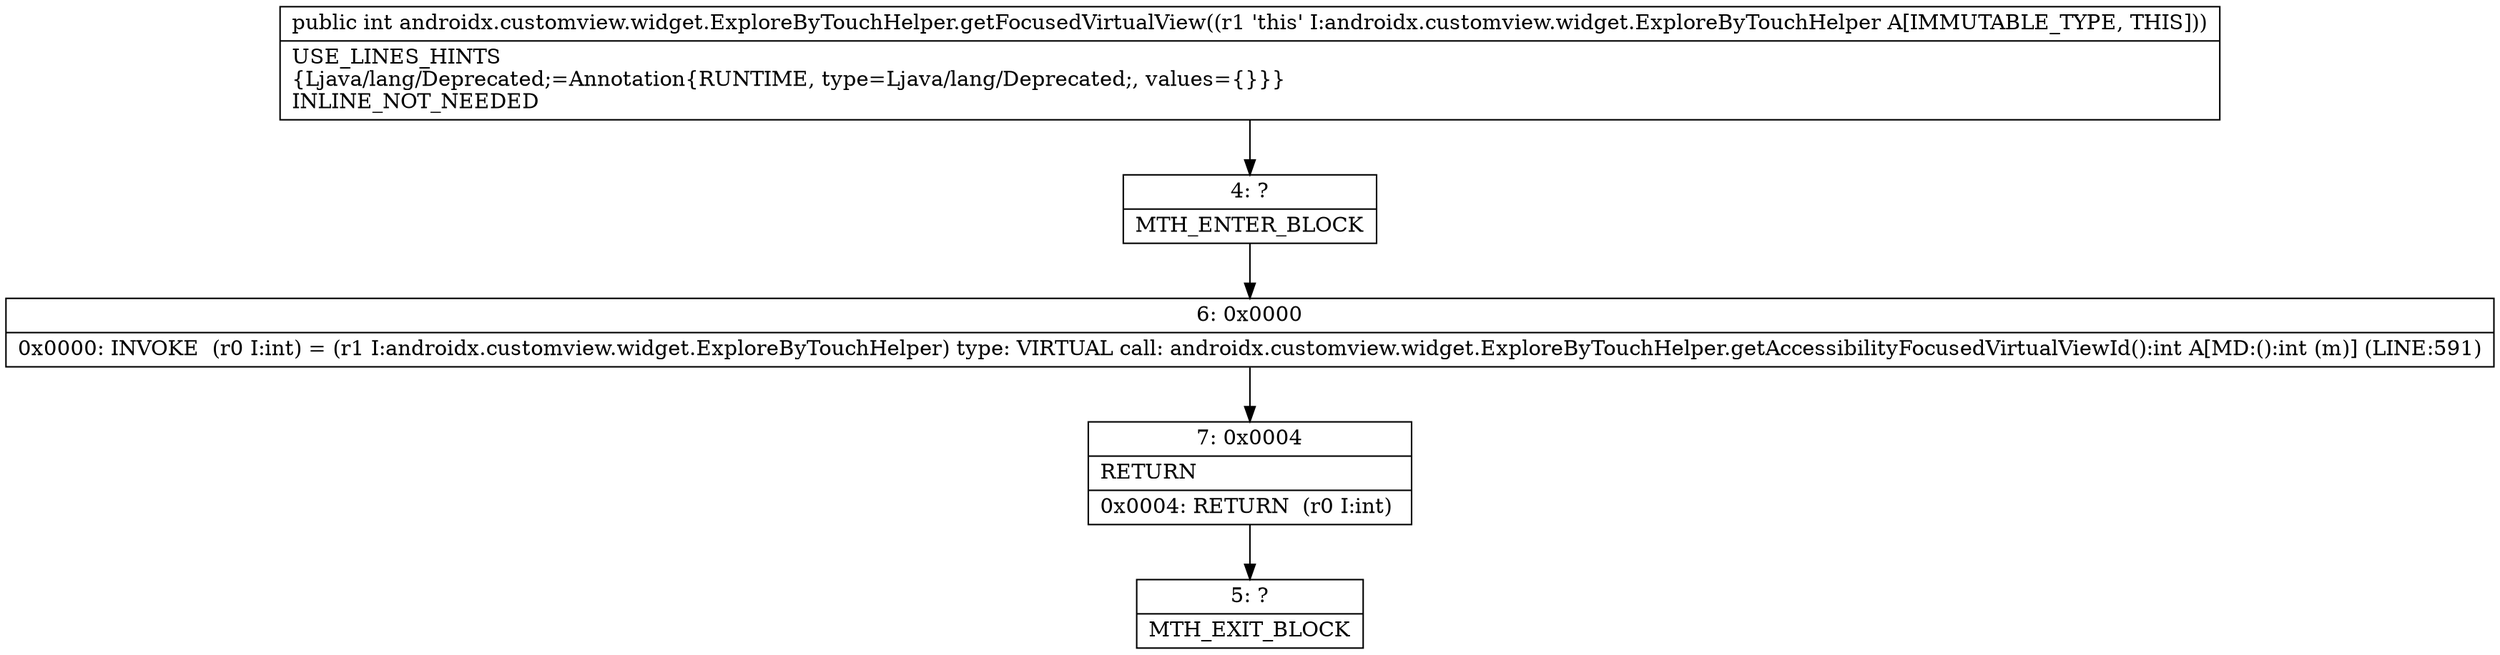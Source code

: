 digraph "CFG forandroidx.customview.widget.ExploreByTouchHelper.getFocusedVirtualView()I" {
Node_4 [shape=record,label="{4\:\ ?|MTH_ENTER_BLOCK\l}"];
Node_6 [shape=record,label="{6\:\ 0x0000|0x0000: INVOKE  (r0 I:int) = (r1 I:androidx.customview.widget.ExploreByTouchHelper) type: VIRTUAL call: androidx.customview.widget.ExploreByTouchHelper.getAccessibilityFocusedVirtualViewId():int A[MD:():int (m)] (LINE:591)\l}"];
Node_7 [shape=record,label="{7\:\ 0x0004|RETURN\l|0x0004: RETURN  (r0 I:int) \l}"];
Node_5 [shape=record,label="{5\:\ ?|MTH_EXIT_BLOCK\l}"];
MethodNode[shape=record,label="{public int androidx.customview.widget.ExploreByTouchHelper.getFocusedVirtualView((r1 'this' I:androidx.customview.widget.ExploreByTouchHelper A[IMMUTABLE_TYPE, THIS]))  | USE_LINES_HINTS\l\{Ljava\/lang\/Deprecated;=Annotation\{RUNTIME, type=Ljava\/lang\/Deprecated;, values=\{\}\}\}\lINLINE_NOT_NEEDED\l}"];
MethodNode -> Node_4;Node_4 -> Node_6;
Node_6 -> Node_7;
Node_7 -> Node_5;
}

